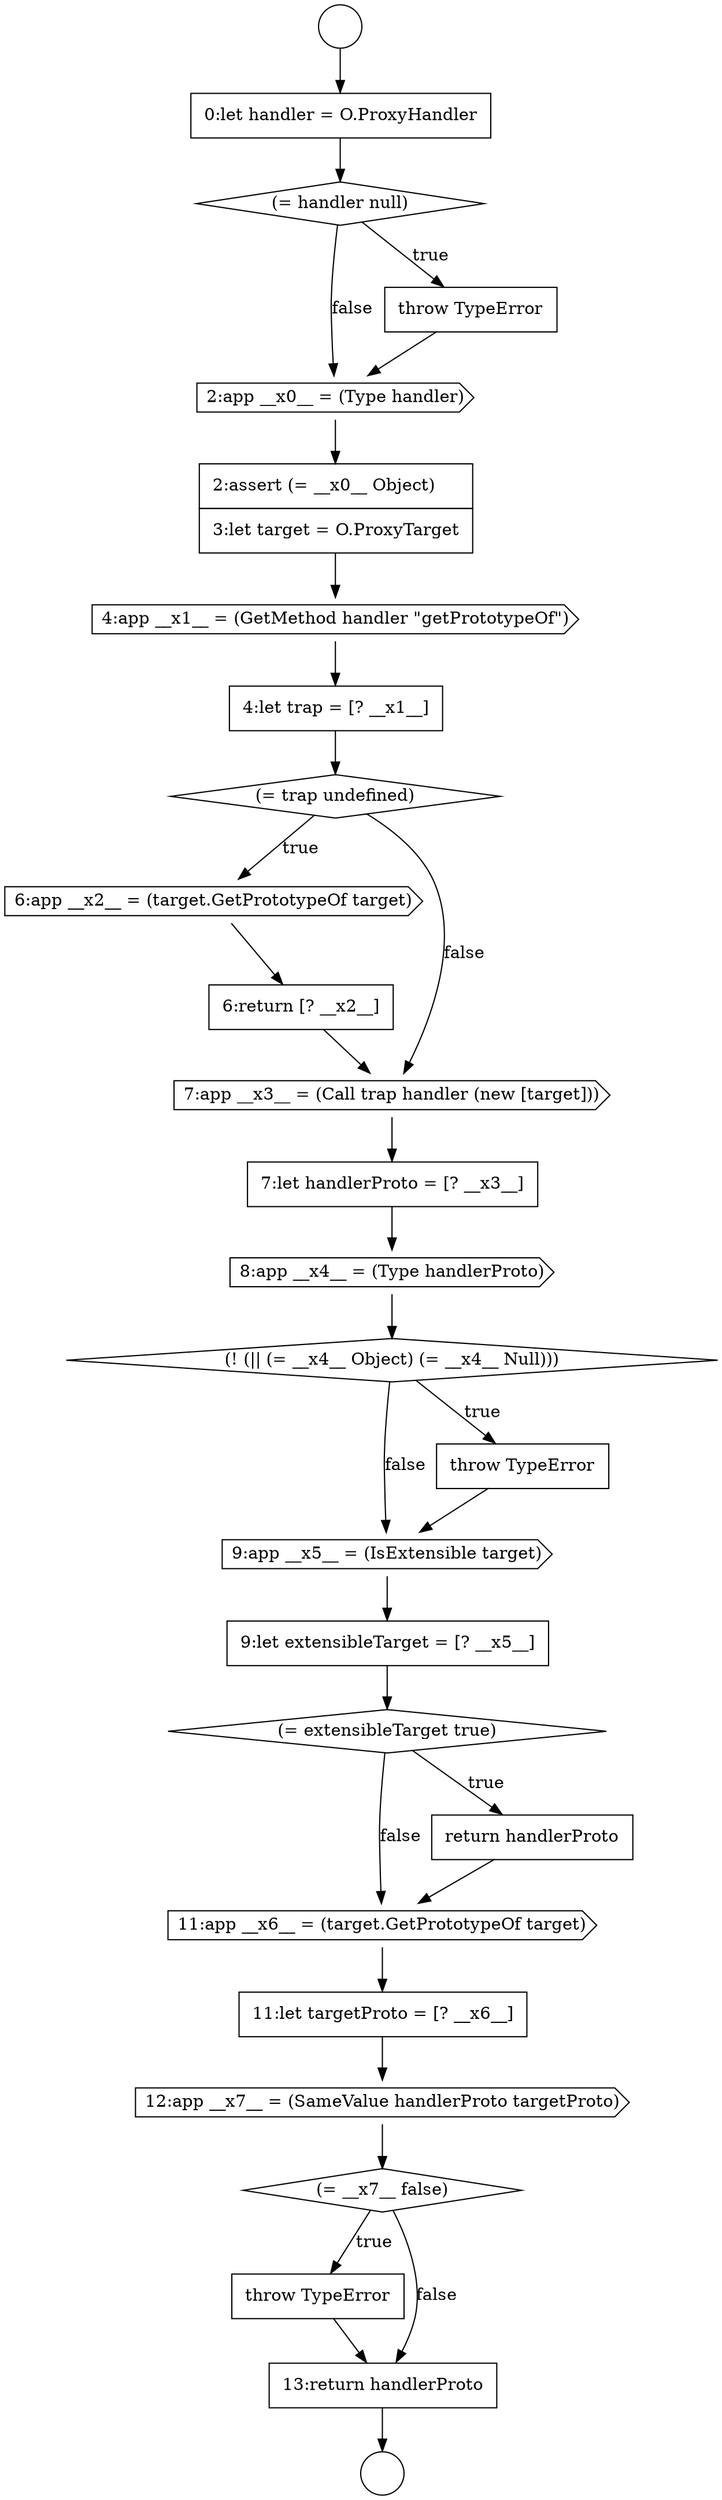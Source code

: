 digraph {
  node3153 [shape=circle label=" " color="black" fillcolor="white" style=filled]
  node3175 [shape=cds, label=<<font color="black">12:app __x7__ = (SameValue handlerProto targetProto)</font>> color="black" fillcolor="white" style=filled]
  node3157 [shape=cds, label=<<font color="black">2:app __x0__ = (Type handler)</font>> color="black" fillcolor="white" style=filled]
  node3169 [shape=cds, label=<<font color="black">9:app __x5__ = (IsExtensible target)</font>> color="black" fillcolor="white" style=filled]
  node3154 [shape=none, margin=0, label=<<font color="black">
    <table border="0" cellborder="1" cellspacing="0" cellpadding="10">
      <tr><td align="left">0:let handler = O.ProxyHandler</td></tr>
    </table>
  </font>> color="black" fillcolor="white" style=filled]
  node3166 [shape=cds, label=<<font color="black">8:app __x4__ = (Type handlerProto)</font>> color="black" fillcolor="white" style=filled]
  node3176 [shape=diamond, label=<<font color="black">(= __x7__ false)</font>> color="black" fillcolor="white" style=filled]
  node3162 [shape=cds, label=<<font color="black">6:app __x2__ = (target.GetPrototypeOf target)</font>> color="black" fillcolor="white" style=filled]
  node3173 [shape=cds, label=<<font color="black">11:app __x6__ = (target.GetPrototypeOf target)</font>> color="black" fillcolor="white" style=filled]
  node3158 [shape=none, margin=0, label=<<font color="black">
    <table border="0" cellborder="1" cellspacing="0" cellpadding="10">
      <tr><td align="left">2:assert (= __x0__ Object)</td></tr>
      <tr><td align="left">3:let target = O.ProxyTarget</td></tr>
    </table>
  </font>> color="black" fillcolor="white" style=filled]
  node3170 [shape=none, margin=0, label=<<font color="black">
    <table border="0" cellborder="1" cellspacing="0" cellpadding="10">
      <tr><td align="left">9:let extensibleTarget = [? __x5__]</td></tr>
    </table>
  </font>> color="black" fillcolor="white" style=filled]
  node3165 [shape=none, margin=0, label=<<font color="black">
    <table border="0" cellborder="1" cellspacing="0" cellpadding="10">
      <tr><td align="left">7:let handlerProto = [? __x3__]</td></tr>
    </table>
  </font>> color="black" fillcolor="white" style=filled]
  node3161 [shape=diamond, label=<<font color="black">(= trap undefined)</font>> color="black" fillcolor="white" style=filled]
  node3174 [shape=none, margin=0, label=<<font color="black">
    <table border="0" cellborder="1" cellspacing="0" cellpadding="10">
      <tr><td align="left">11:let targetProto = [? __x6__]</td></tr>
    </table>
  </font>> color="black" fillcolor="white" style=filled]
  node3156 [shape=none, margin=0, label=<<font color="black">
    <table border="0" cellborder="1" cellspacing="0" cellpadding="10">
      <tr><td align="left">throw TypeError</td></tr>
    </table>
  </font>> color="black" fillcolor="white" style=filled]
  node3164 [shape=cds, label=<<font color="black">7:app __x3__ = (Call trap handler (new [target]))</font>> color="black" fillcolor="white" style=filled]
  node3177 [shape=none, margin=0, label=<<font color="black">
    <table border="0" cellborder="1" cellspacing="0" cellpadding="10">
      <tr><td align="left">throw TypeError</td></tr>
    </table>
  </font>> color="black" fillcolor="white" style=filled]
  node3167 [shape=diamond, label=<<font color="black">(! (|| (= __x4__ Object) (= __x4__ Null)))</font>> color="black" fillcolor="white" style=filled]
  node3172 [shape=none, margin=0, label=<<font color="black">
    <table border="0" cellborder="1" cellspacing="0" cellpadding="10">
      <tr><td align="left">return handlerProto</td></tr>
    </table>
  </font>> color="black" fillcolor="white" style=filled]
  node3163 [shape=none, margin=0, label=<<font color="black">
    <table border="0" cellborder="1" cellspacing="0" cellpadding="10">
      <tr><td align="left">6:return [? __x2__]</td></tr>
    </table>
  </font>> color="black" fillcolor="white" style=filled]
  node3152 [shape=circle label=" " color="black" fillcolor="white" style=filled]
  node3155 [shape=diamond, label=<<font color="black">(= handler null)</font>> color="black" fillcolor="white" style=filled]
  node3160 [shape=none, margin=0, label=<<font color="black">
    <table border="0" cellborder="1" cellspacing="0" cellpadding="10">
      <tr><td align="left">4:let trap = [? __x1__]</td></tr>
    </table>
  </font>> color="black" fillcolor="white" style=filled]
  node3159 [shape=cds, label=<<font color="black">4:app __x1__ = (GetMethod handler &quot;getPrototypeOf&quot;)</font>> color="black" fillcolor="white" style=filled]
  node3178 [shape=none, margin=0, label=<<font color="black">
    <table border="0" cellborder="1" cellspacing="0" cellpadding="10">
      <tr><td align="left">13:return handlerProto</td></tr>
    </table>
  </font>> color="black" fillcolor="white" style=filled]
  node3168 [shape=none, margin=0, label=<<font color="black">
    <table border="0" cellborder="1" cellspacing="0" cellpadding="10">
      <tr><td align="left">throw TypeError</td></tr>
    </table>
  </font>> color="black" fillcolor="white" style=filled]
  node3171 [shape=diamond, label=<<font color="black">(= extensibleTarget true)</font>> color="black" fillcolor="white" style=filled]
  node3178 -> node3153 [ color="black"]
  node3157 -> node3158 [ color="black"]
  node3174 -> node3175 [ color="black"]
  node3155 -> node3156 [label=<<font color="black">true</font>> color="black"]
  node3155 -> node3157 [label=<<font color="black">false</font>> color="black"]
  node3165 -> node3166 [ color="black"]
  node3172 -> node3173 [ color="black"]
  node3156 -> node3157 [ color="black"]
  node3161 -> node3162 [label=<<font color="black">true</font>> color="black"]
  node3161 -> node3164 [label=<<font color="black">false</font>> color="black"]
  node3171 -> node3172 [label=<<font color="black">true</font>> color="black"]
  node3171 -> node3173 [label=<<font color="black">false</font>> color="black"]
  node3164 -> node3165 [ color="black"]
  node3175 -> node3176 [ color="black"]
  node3168 -> node3169 [ color="black"]
  node3162 -> node3163 [ color="black"]
  node3163 -> node3164 [ color="black"]
  node3159 -> node3160 [ color="black"]
  node3170 -> node3171 [ color="black"]
  node3152 -> node3154 [ color="black"]
  node3176 -> node3177 [label=<<font color="black">true</font>> color="black"]
  node3176 -> node3178 [label=<<font color="black">false</font>> color="black"]
  node3167 -> node3168 [label=<<font color="black">true</font>> color="black"]
  node3167 -> node3169 [label=<<font color="black">false</font>> color="black"]
  node3160 -> node3161 [ color="black"]
  node3166 -> node3167 [ color="black"]
  node3158 -> node3159 [ color="black"]
  node3177 -> node3178 [ color="black"]
  node3154 -> node3155 [ color="black"]
  node3169 -> node3170 [ color="black"]
  node3173 -> node3174 [ color="black"]
}
